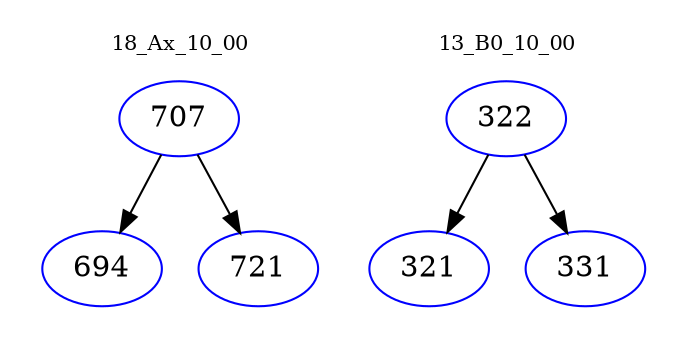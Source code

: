 digraph{
subgraph cluster_0 {
color = white
label = "18_Ax_10_00";
fontsize=10;
T0_707 [label="707", color="blue"]
T0_707 -> T0_694 [color="black"]
T0_694 [label="694", color="blue"]
T0_707 -> T0_721 [color="black"]
T0_721 [label="721", color="blue"]
}
subgraph cluster_1 {
color = white
label = "13_B0_10_00";
fontsize=10;
T1_322 [label="322", color="blue"]
T1_322 -> T1_321 [color="black"]
T1_321 [label="321", color="blue"]
T1_322 -> T1_331 [color="black"]
T1_331 [label="331", color="blue"]
}
}
